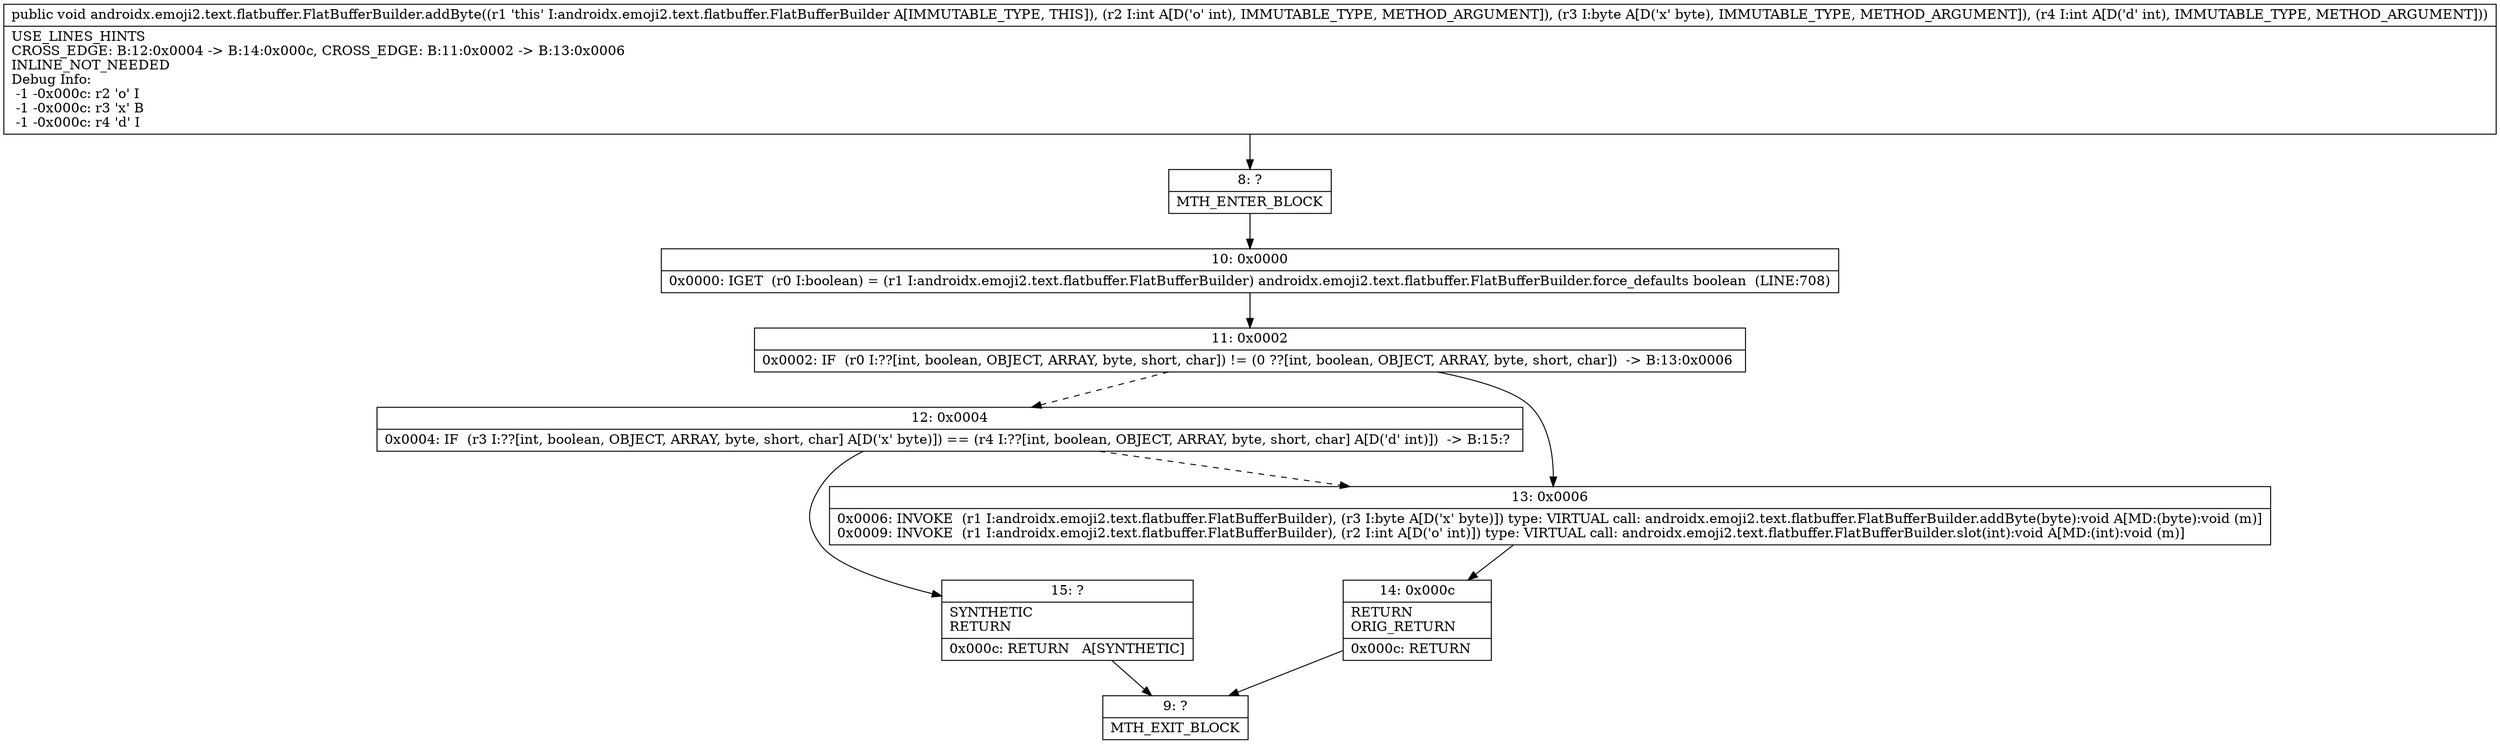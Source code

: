 digraph "CFG forandroidx.emoji2.text.flatbuffer.FlatBufferBuilder.addByte(IBI)V" {
Node_8 [shape=record,label="{8\:\ ?|MTH_ENTER_BLOCK\l}"];
Node_10 [shape=record,label="{10\:\ 0x0000|0x0000: IGET  (r0 I:boolean) = (r1 I:androidx.emoji2.text.flatbuffer.FlatBufferBuilder) androidx.emoji2.text.flatbuffer.FlatBufferBuilder.force_defaults boolean  (LINE:708)\l}"];
Node_11 [shape=record,label="{11\:\ 0x0002|0x0002: IF  (r0 I:??[int, boolean, OBJECT, ARRAY, byte, short, char]) != (0 ??[int, boolean, OBJECT, ARRAY, byte, short, char])  \-\> B:13:0x0006 \l}"];
Node_12 [shape=record,label="{12\:\ 0x0004|0x0004: IF  (r3 I:??[int, boolean, OBJECT, ARRAY, byte, short, char] A[D('x' byte)]) == (r4 I:??[int, boolean, OBJECT, ARRAY, byte, short, char] A[D('d' int)])  \-\> B:15:? \l}"];
Node_15 [shape=record,label="{15\:\ ?|SYNTHETIC\lRETURN\l|0x000c: RETURN   A[SYNTHETIC]\l}"];
Node_9 [shape=record,label="{9\:\ ?|MTH_EXIT_BLOCK\l}"];
Node_13 [shape=record,label="{13\:\ 0x0006|0x0006: INVOKE  (r1 I:androidx.emoji2.text.flatbuffer.FlatBufferBuilder), (r3 I:byte A[D('x' byte)]) type: VIRTUAL call: androidx.emoji2.text.flatbuffer.FlatBufferBuilder.addByte(byte):void A[MD:(byte):void (m)]\l0x0009: INVOKE  (r1 I:androidx.emoji2.text.flatbuffer.FlatBufferBuilder), (r2 I:int A[D('o' int)]) type: VIRTUAL call: androidx.emoji2.text.flatbuffer.FlatBufferBuilder.slot(int):void A[MD:(int):void (m)]\l}"];
Node_14 [shape=record,label="{14\:\ 0x000c|RETURN\lORIG_RETURN\l|0x000c: RETURN   \l}"];
MethodNode[shape=record,label="{public void androidx.emoji2.text.flatbuffer.FlatBufferBuilder.addByte((r1 'this' I:androidx.emoji2.text.flatbuffer.FlatBufferBuilder A[IMMUTABLE_TYPE, THIS]), (r2 I:int A[D('o' int), IMMUTABLE_TYPE, METHOD_ARGUMENT]), (r3 I:byte A[D('x' byte), IMMUTABLE_TYPE, METHOD_ARGUMENT]), (r4 I:int A[D('d' int), IMMUTABLE_TYPE, METHOD_ARGUMENT]))  | USE_LINES_HINTS\lCROSS_EDGE: B:12:0x0004 \-\> B:14:0x000c, CROSS_EDGE: B:11:0x0002 \-\> B:13:0x0006\lINLINE_NOT_NEEDED\lDebug Info:\l  \-1 \-0x000c: r2 'o' I\l  \-1 \-0x000c: r3 'x' B\l  \-1 \-0x000c: r4 'd' I\l}"];
MethodNode -> Node_8;Node_8 -> Node_10;
Node_10 -> Node_11;
Node_11 -> Node_12[style=dashed];
Node_11 -> Node_13;
Node_12 -> Node_13[style=dashed];
Node_12 -> Node_15;
Node_15 -> Node_9;
Node_13 -> Node_14;
Node_14 -> Node_9;
}

